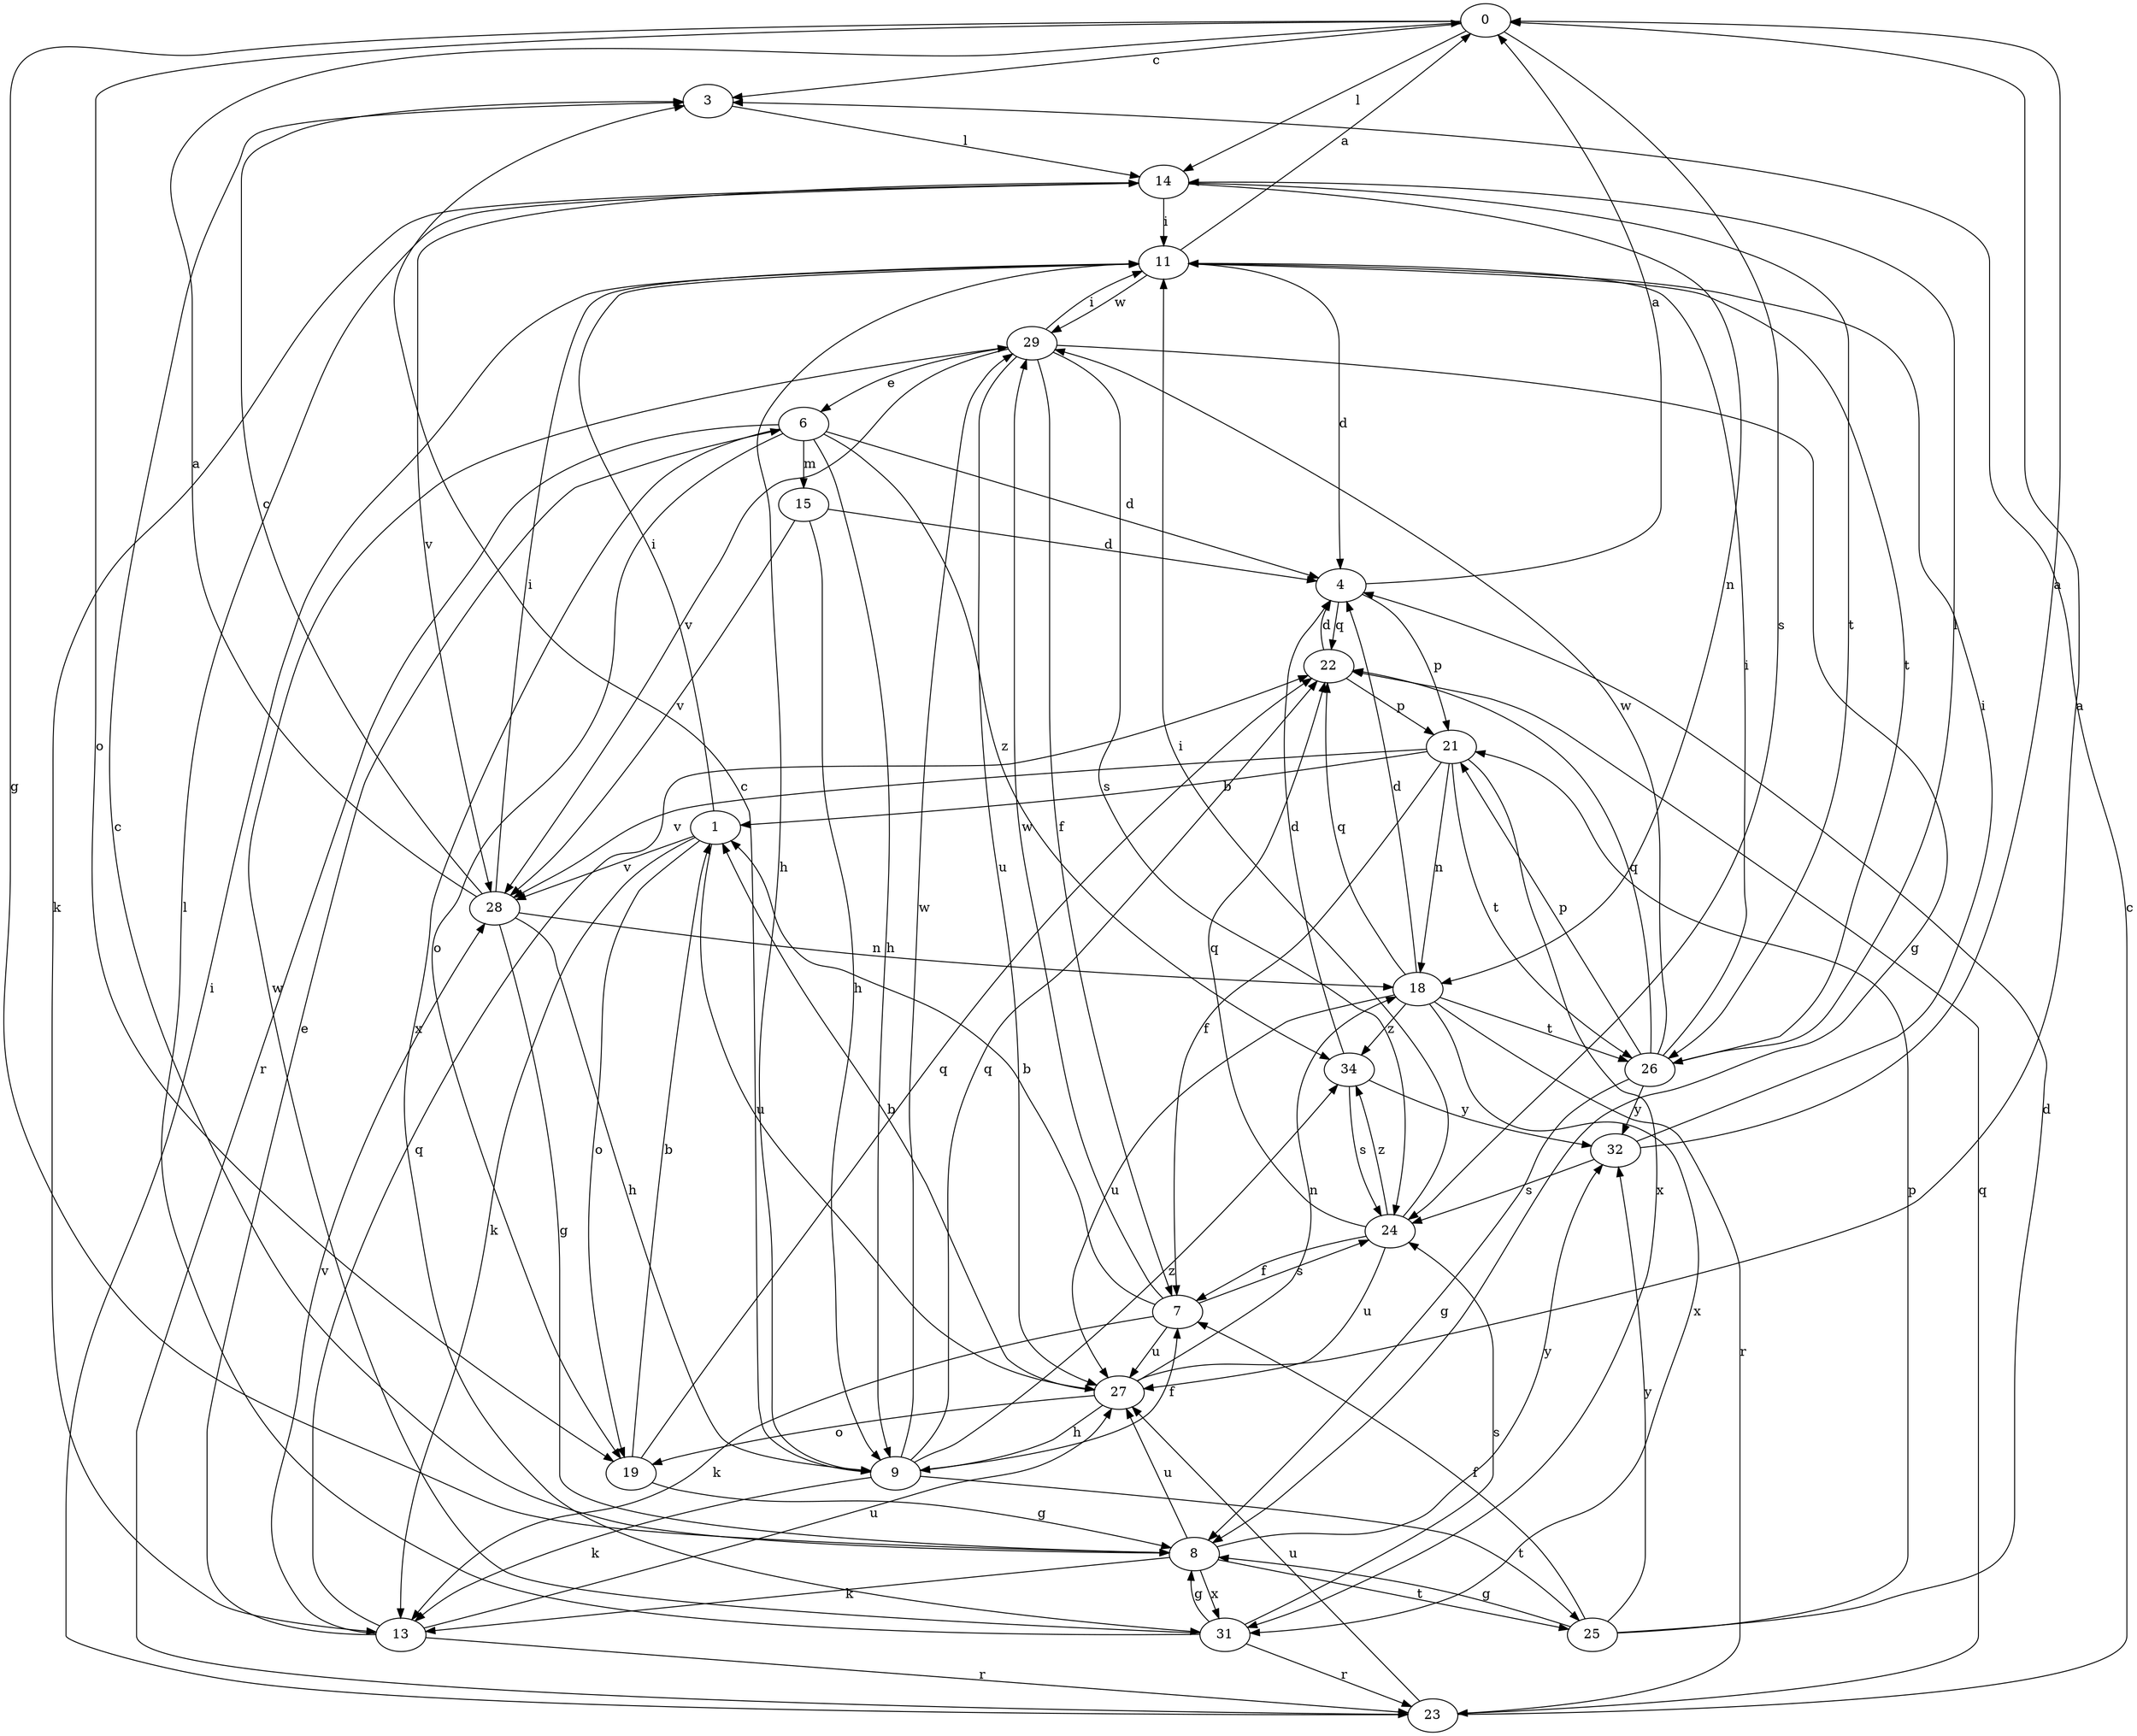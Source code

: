 strict digraph  {
0;
1;
3;
4;
6;
7;
8;
9;
11;
13;
14;
15;
18;
19;
21;
22;
23;
24;
25;
26;
27;
28;
29;
31;
32;
34;
0 -> 3  [label=c];
0 -> 8  [label=g];
0 -> 14  [label=l];
0 -> 19  [label=o];
0 -> 24  [label=s];
1 -> 11  [label=i];
1 -> 13  [label=k];
1 -> 19  [label=o];
1 -> 27  [label=u];
1 -> 28  [label=v];
3 -> 14  [label=l];
4 -> 0  [label=a];
4 -> 21  [label=p];
4 -> 22  [label=q];
6 -> 4  [label=d];
6 -> 9  [label=h];
6 -> 15  [label=m];
6 -> 19  [label=o];
6 -> 23  [label=r];
6 -> 31  [label=x];
6 -> 34  [label=z];
7 -> 1  [label=b];
7 -> 13  [label=k];
7 -> 24  [label=s];
7 -> 27  [label=u];
7 -> 29  [label=w];
8 -> 3  [label=c];
8 -> 13  [label=k];
8 -> 25  [label=t];
8 -> 27  [label=u];
8 -> 31  [label=x];
8 -> 32  [label=y];
9 -> 3  [label=c];
9 -> 7  [label=f];
9 -> 13  [label=k];
9 -> 22  [label=q];
9 -> 25  [label=t];
9 -> 29  [label=w];
9 -> 34  [label=z];
11 -> 0  [label=a];
11 -> 4  [label=d];
11 -> 9  [label=h];
11 -> 26  [label=t];
11 -> 29  [label=w];
13 -> 6  [label=e];
13 -> 22  [label=q];
13 -> 23  [label=r];
13 -> 27  [label=u];
13 -> 28  [label=v];
14 -> 11  [label=i];
14 -> 13  [label=k];
14 -> 18  [label=n];
14 -> 26  [label=t];
14 -> 28  [label=v];
15 -> 4  [label=d];
15 -> 9  [label=h];
15 -> 28  [label=v];
18 -> 4  [label=d];
18 -> 22  [label=q];
18 -> 23  [label=r];
18 -> 26  [label=t];
18 -> 27  [label=u];
18 -> 31  [label=x];
18 -> 34  [label=z];
19 -> 1  [label=b];
19 -> 8  [label=g];
19 -> 22  [label=q];
21 -> 1  [label=b];
21 -> 7  [label=f];
21 -> 18  [label=n];
21 -> 26  [label=t];
21 -> 28  [label=v];
21 -> 31  [label=x];
22 -> 4  [label=d];
22 -> 21  [label=p];
23 -> 3  [label=c];
23 -> 11  [label=i];
23 -> 22  [label=q];
23 -> 27  [label=u];
24 -> 7  [label=f];
24 -> 11  [label=i];
24 -> 22  [label=q];
24 -> 27  [label=u];
24 -> 34  [label=z];
25 -> 4  [label=d];
25 -> 7  [label=f];
25 -> 8  [label=g];
25 -> 21  [label=p];
25 -> 32  [label=y];
26 -> 8  [label=g];
26 -> 11  [label=i];
26 -> 14  [label=l];
26 -> 21  [label=p];
26 -> 22  [label=q];
26 -> 29  [label=w];
26 -> 32  [label=y];
27 -> 0  [label=a];
27 -> 1  [label=b];
27 -> 9  [label=h];
27 -> 18  [label=n];
27 -> 19  [label=o];
28 -> 0  [label=a];
28 -> 3  [label=c];
28 -> 8  [label=g];
28 -> 9  [label=h];
28 -> 11  [label=i];
28 -> 18  [label=n];
29 -> 6  [label=e];
29 -> 7  [label=f];
29 -> 8  [label=g];
29 -> 11  [label=i];
29 -> 24  [label=s];
29 -> 27  [label=u];
29 -> 28  [label=v];
31 -> 8  [label=g];
31 -> 14  [label=l];
31 -> 23  [label=r];
31 -> 24  [label=s];
31 -> 29  [label=w];
32 -> 0  [label=a];
32 -> 11  [label=i];
32 -> 24  [label=s];
34 -> 4  [label=d];
34 -> 24  [label=s];
34 -> 32  [label=y];
}
